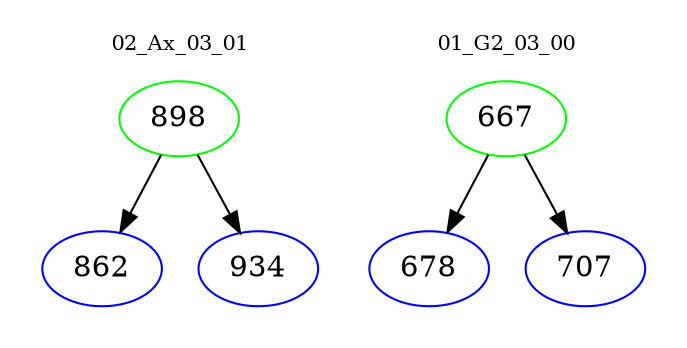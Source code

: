 digraph{
subgraph cluster_0 {
color = white
label = "02_Ax_03_01";
fontsize=10;
T0_898 [label="898", color="green"]
T0_898 -> T0_862 [color="black"]
T0_862 [label="862", color="blue"]
T0_898 -> T0_934 [color="black"]
T0_934 [label="934", color="blue"]
}
subgraph cluster_1 {
color = white
label = "01_G2_03_00";
fontsize=10;
T1_667 [label="667", color="green"]
T1_667 -> T1_678 [color="black"]
T1_678 [label="678", color="blue"]
T1_667 -> T1_707 [color="black"]
T1_707 [label="707", color="blue"]
}
}
